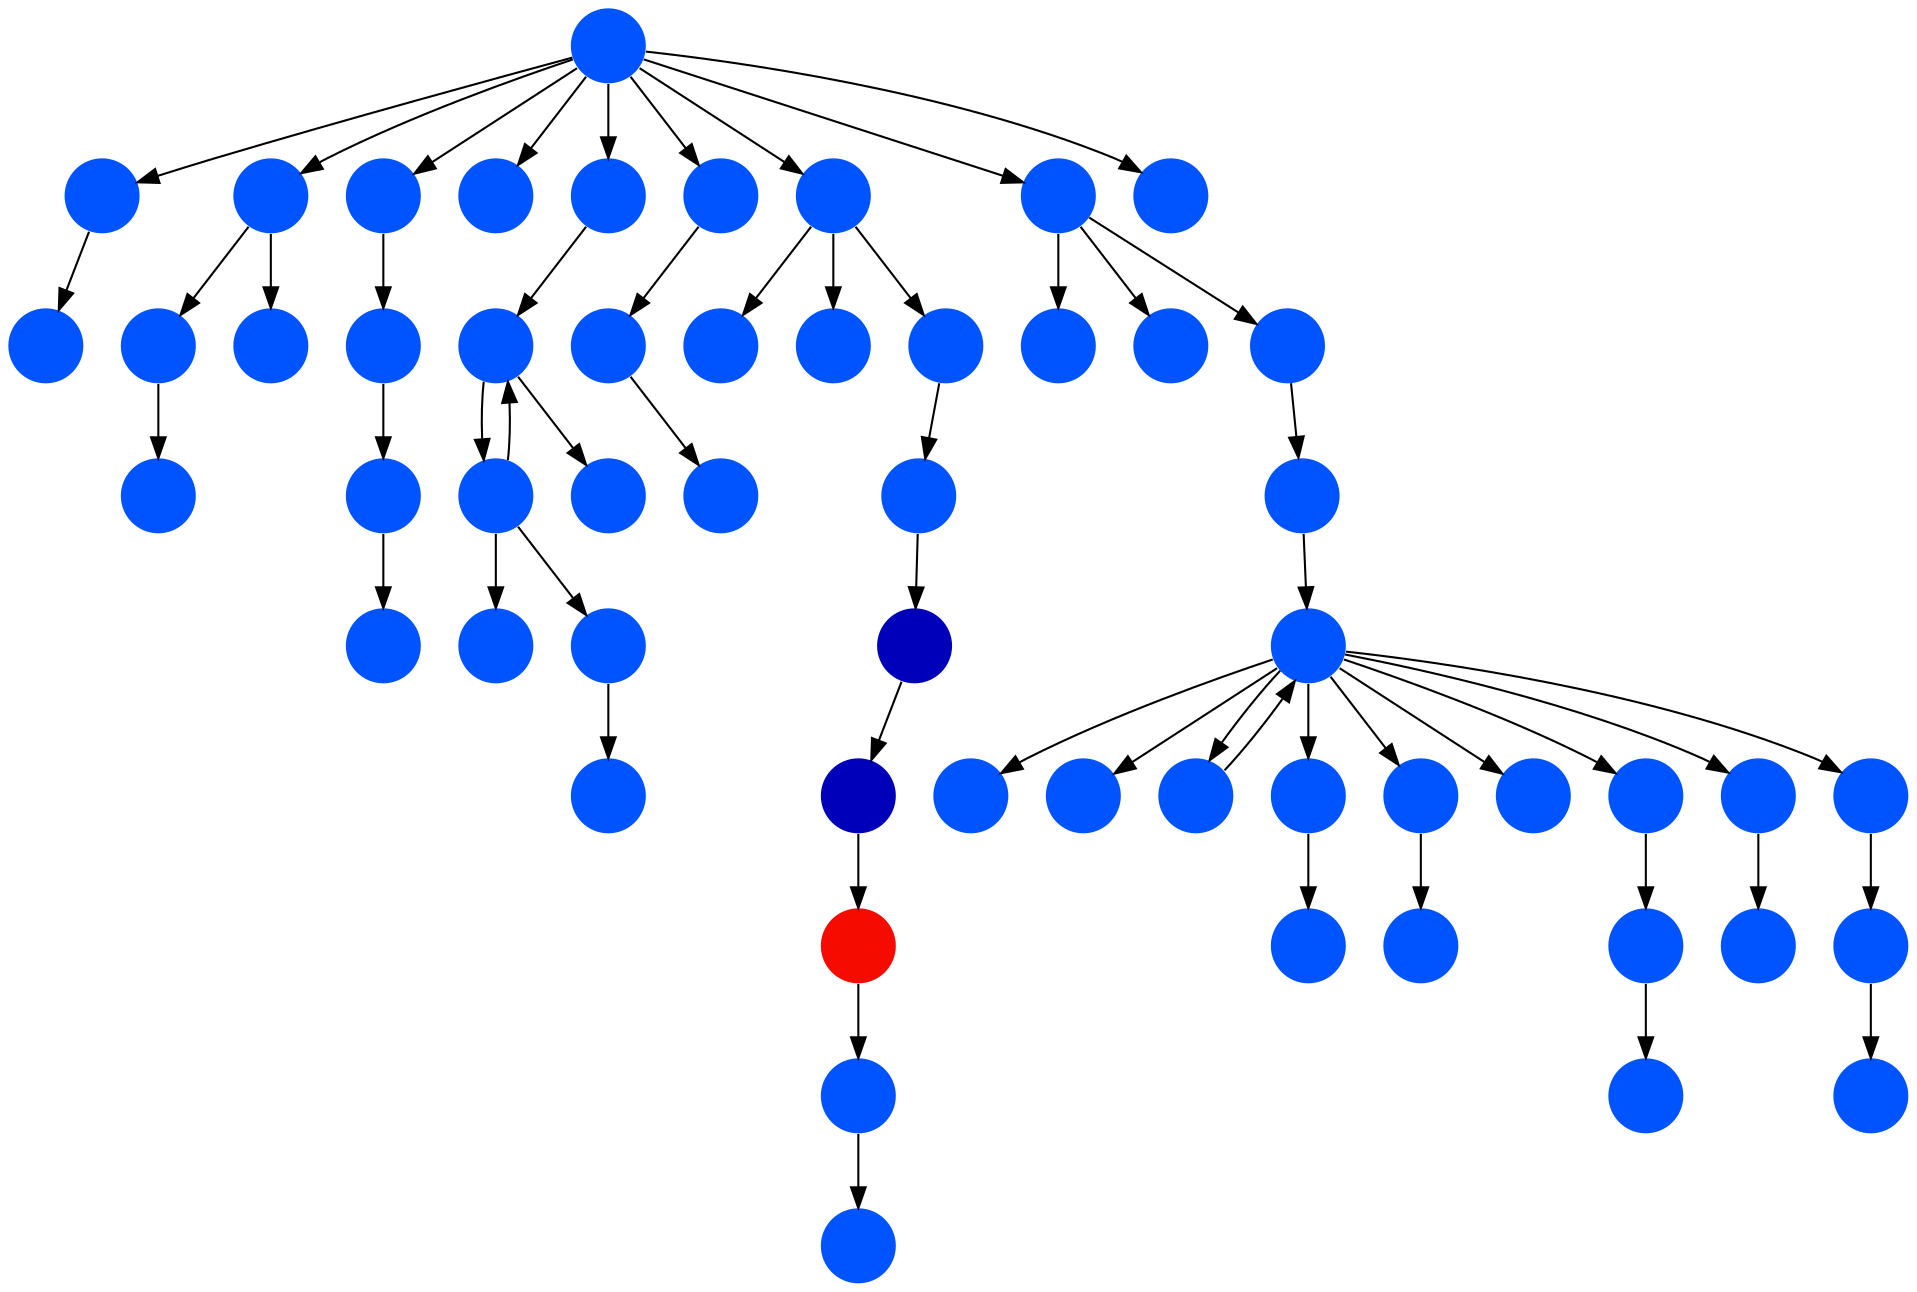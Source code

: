 digraph{
0 [tooltip = "F", penwidth = 0, style = filled, fillcolor = "#0054ff", shape = circle, label = ""]
1 [tooltip = "F", penwidth = 0, style = filled, fillcolor = "#0054ff", shape = circle, label = ""]
2 [tooltip = "F", penwidth = 0, style = filled, fillcolor = "#0054ff", shape = circle, label = ""]
3 [tooltip = "F", penwidth = 0, style = filled, fillcolor = "#0054ff", shape = circle, label = ""]
4 [tooltip = "F", penwidth = 0, style = filled, fillcolor = "#0054ff", shape = circle, label = ""]
5 [tooltip = "F", penwidth = 0, style = filled, fillcolor = "#0054ff", shape = circle, label = ""]
6 [tooltip = "F", penwidth = 0, style = filled, fillcolor = "#0054ff", shape = circle, label = ""]
7 [tooltip = "F", penwidth = 0, style = filled, fillcolor = "#0054ff", shape = circle, label = ""]
8 [tooltip = "F", penwidth = 0, style = filled, fillcolor = "#0054ff", shape = circle, label = ""]
9 [tooltip = "F", penwidth = 0, style = filled, fillcolor = "#0054ff", shape = circle, label = ""]
10 [tooltip = "F", penwidth = 0, style = filled, fillcolor = "#0054ff", shape = circle, label = ""]
11 [tooltip = "F", penwidth = 0, style = filled, fillcolor = "#0054ff", shape = circle, label = ""]
12 [tooltip = "F", penwidth = 0, style = filled, fillcolor = "#0054ff", shape = circle, label = ""]
13 [tooltip = "F", penwidth = 0, style = filled, fillcolor = "#0054ff", shape = circle, label = ""]
14 [tooltip = "F", penwidth = 0, style = filled, fillcolor = "#0054ff", shape = circle, label = ""]
15 [tooltip = "F", penwidth = 0, style = filled, fillcolor = "#0054ff", shape = circle, label = ""]
16 [tooltip = "F", penwidth = 0, style = filled, fillcolor = "#0054ff", shape = circle, label = ""]
17 [tooltip = "F", penwidth = 0, style = filled, fillcolor = "#0054ff", shape = circle, label = ""]
18 [tooltip = "F", penwidth = 0, style = filled, fillcolor = "#0054ff", shape = circle, label = ""]
19 [tooltip = "F", penwidth = 0, style = filled, fillcolor = "#0054ff", shape = circle, label = ""]
20 [tooltip = "F", penwidth = 0, style = filled, fillcolor = "#0054ff", shape = circle, label = ""]
21 [tooltip = "F", penwidth = 0, style = filled, fillcolor = "#0054ff", shape = circle, label = ""]
22 [tooltip = "F", penwidth = 0, style = filled, fillcolor = "#0054ff", shape = circle, label = ""]
23 [tooltip = "F", penwidth = 0, style = filled, fillcolor = "#0054ff", shape = circle, label = ""]
24 [tooltip = "F", penwidth = 0, style = filled, fillcolor = "#0054ff", shape = circle, label = ""]
25 [tooltip = "F", penwidth = 0, style = filled, fillcolor = "#0054ff", shape = circle, label = ""]
26 [tooltip = "F", penwidth = 0, style = filled, fillcolor = "#0054ff", shape = circle, label = ""]
27 [tooltip = "F", penwidth = 0, style = filled, fillcolor = "#0054ff", shape = circle, label = ""]
28 [tooltip = "F", penwidth = 0, style = filled, fillcolor = "#0054ff", shape = circle, label = ""]
29 [tooltip = "F", penwidth = 0, style = filled, fillcolor = "#0054ff", shape = circle, label = ""]
30 [tooltip = "F", penwidth = 0, style = filled, fillcolor = "#0054ff", shape = circle, label = ""]
31 [tooltip = "F", penwidth = 0, style = filled, fillcolor = "#0054ff", shape = circle, label = ""]
32 [tooltip = "F", penwidth = 0, style = filled, fillcolor = "#0054ff", shape = circle, label = ""]
33 [tooltip = "F", penwidth = 0, style = filled, fillcolor = "#0054ff", shape = circle, label = ""]
34 [tooltip = "F", penwidth = 0, style = filled, fillcolor = "#0054ff", shape = circle, label = ""]
35 [tooltip = "F", penwidth = 0, style = filled, fillcolor = "#0054ff", shape = circle, label = ""]
36 [tooltip = "F", penwidth = 0, style = filled, fillcolor = "#0054ff", shape = circle, label = ""]
37 [tooltip = "F", penwidth = 0, style = filled, fillcolor = "#0054ff", shape = circle, label = ""]
38 [tooltip = "F", penwidth = 0, style = filled, fillcolor = "#0054ff", shape = circle, label = ""]
39 [tooltip = "F", penwidth = 0, style = filled, fillcolor = "#0054ff", shape = circle, label = ""]
40 [tooltip = "F", penwidth = 0, style = filled, fillcolor = "#0054ff", shape = circle, label = ""]
41 [tooltip = "F", penwidth = 0, style = filled, fillcolor = "#0054ff", shape = circle, label = ""]
42 [tooltip = "F", penwidth = 0, style = filled, fillcolor = "#0054ff", shape = circle, label = ""]
43 [tooltip = "F", penwidth = 0, style = filled, fillcolor = "#0054ff", shape = circle, label = ""]
44 [tooltip = "F", penwidth = 0, style = filled, fillcolor = "#0054ff", shape = circle, label = ""]
45 [tooltip = "F", penwidth = 0, style = filled, fillcolor = "#0054ff", shape = circle, label = ""]
46 [tooltip = "F", penwidth = 0, style = filled, fillcolor = "#0054ff", shape = circle, label = ""]
47 [tooltip = "F", penwidth = 0, style = filled, fillcolor = "#0054ff", shape = circle, label = ""]
48 [tooltip = "F", penwidth = 0, style = filled, fillcolor = "#0054ff", shape = circle, label = ""]
49 [tooltip = "F", penwidth = 0, style = filled, fillcolor = "#0054ff", shape = circle, label = ""]
50 [tooltip = "F", penwidth = 0, style = filled, fillcolor = "#0054ff", shape = circle, label = ""]
51 [tooltip = "F", penwidth = 0, style = filled, fillcolor = "#0054ff", shape = circle, label = ""]
52 [tooltip = "C", penwidth = 0, style = filled, fillcolor = "#0000bb", shape = circle, label = ""]
53 [tooltip = "C", penwidth = 0, style = filled, fillcolor = "#0000bb", shape = circle, label = ""]
54 [tooltip = "V", penwidth = 0, style = filled, fillcolor = "#f60b00", shape = circle, label = ""]
7 -> 3
27 -> 26
23 -> 37
54 -> 45
17 -> 29
34 -> 24
29 -> 28
0 -> 7
40 -> 41
46 -> 47
22 -> 40
39 -> 43
15 -> 36
17 -> 16
11 -> 10
27 -> 33
37 -> 48
35 -> 0
29 -> 31
0 -> 50
6 -> 0
8 -> 20
0 -> 11
25 -> 46
17 -> 23
16 -> 25
17 -> 14
0 -> 1
52 -> 54
51 -> 49
53 -> 52
0 -> 12
14 -> 15
0 -> 9
17 -> 22
40 -> 39
13 -> 19
17 -> 13
32 -> 35
17 -> 27
24 -> 53
17 -> 18
10 -> 5
43 -> 42
39 -> 40
39 -> 38
17 -> 30
29 -> 32
0 -> 6
12 -> 4
14 -> 21
45 -> 44
0 -> 8
50 -> 51
27 -> 34
0 -> 2
}